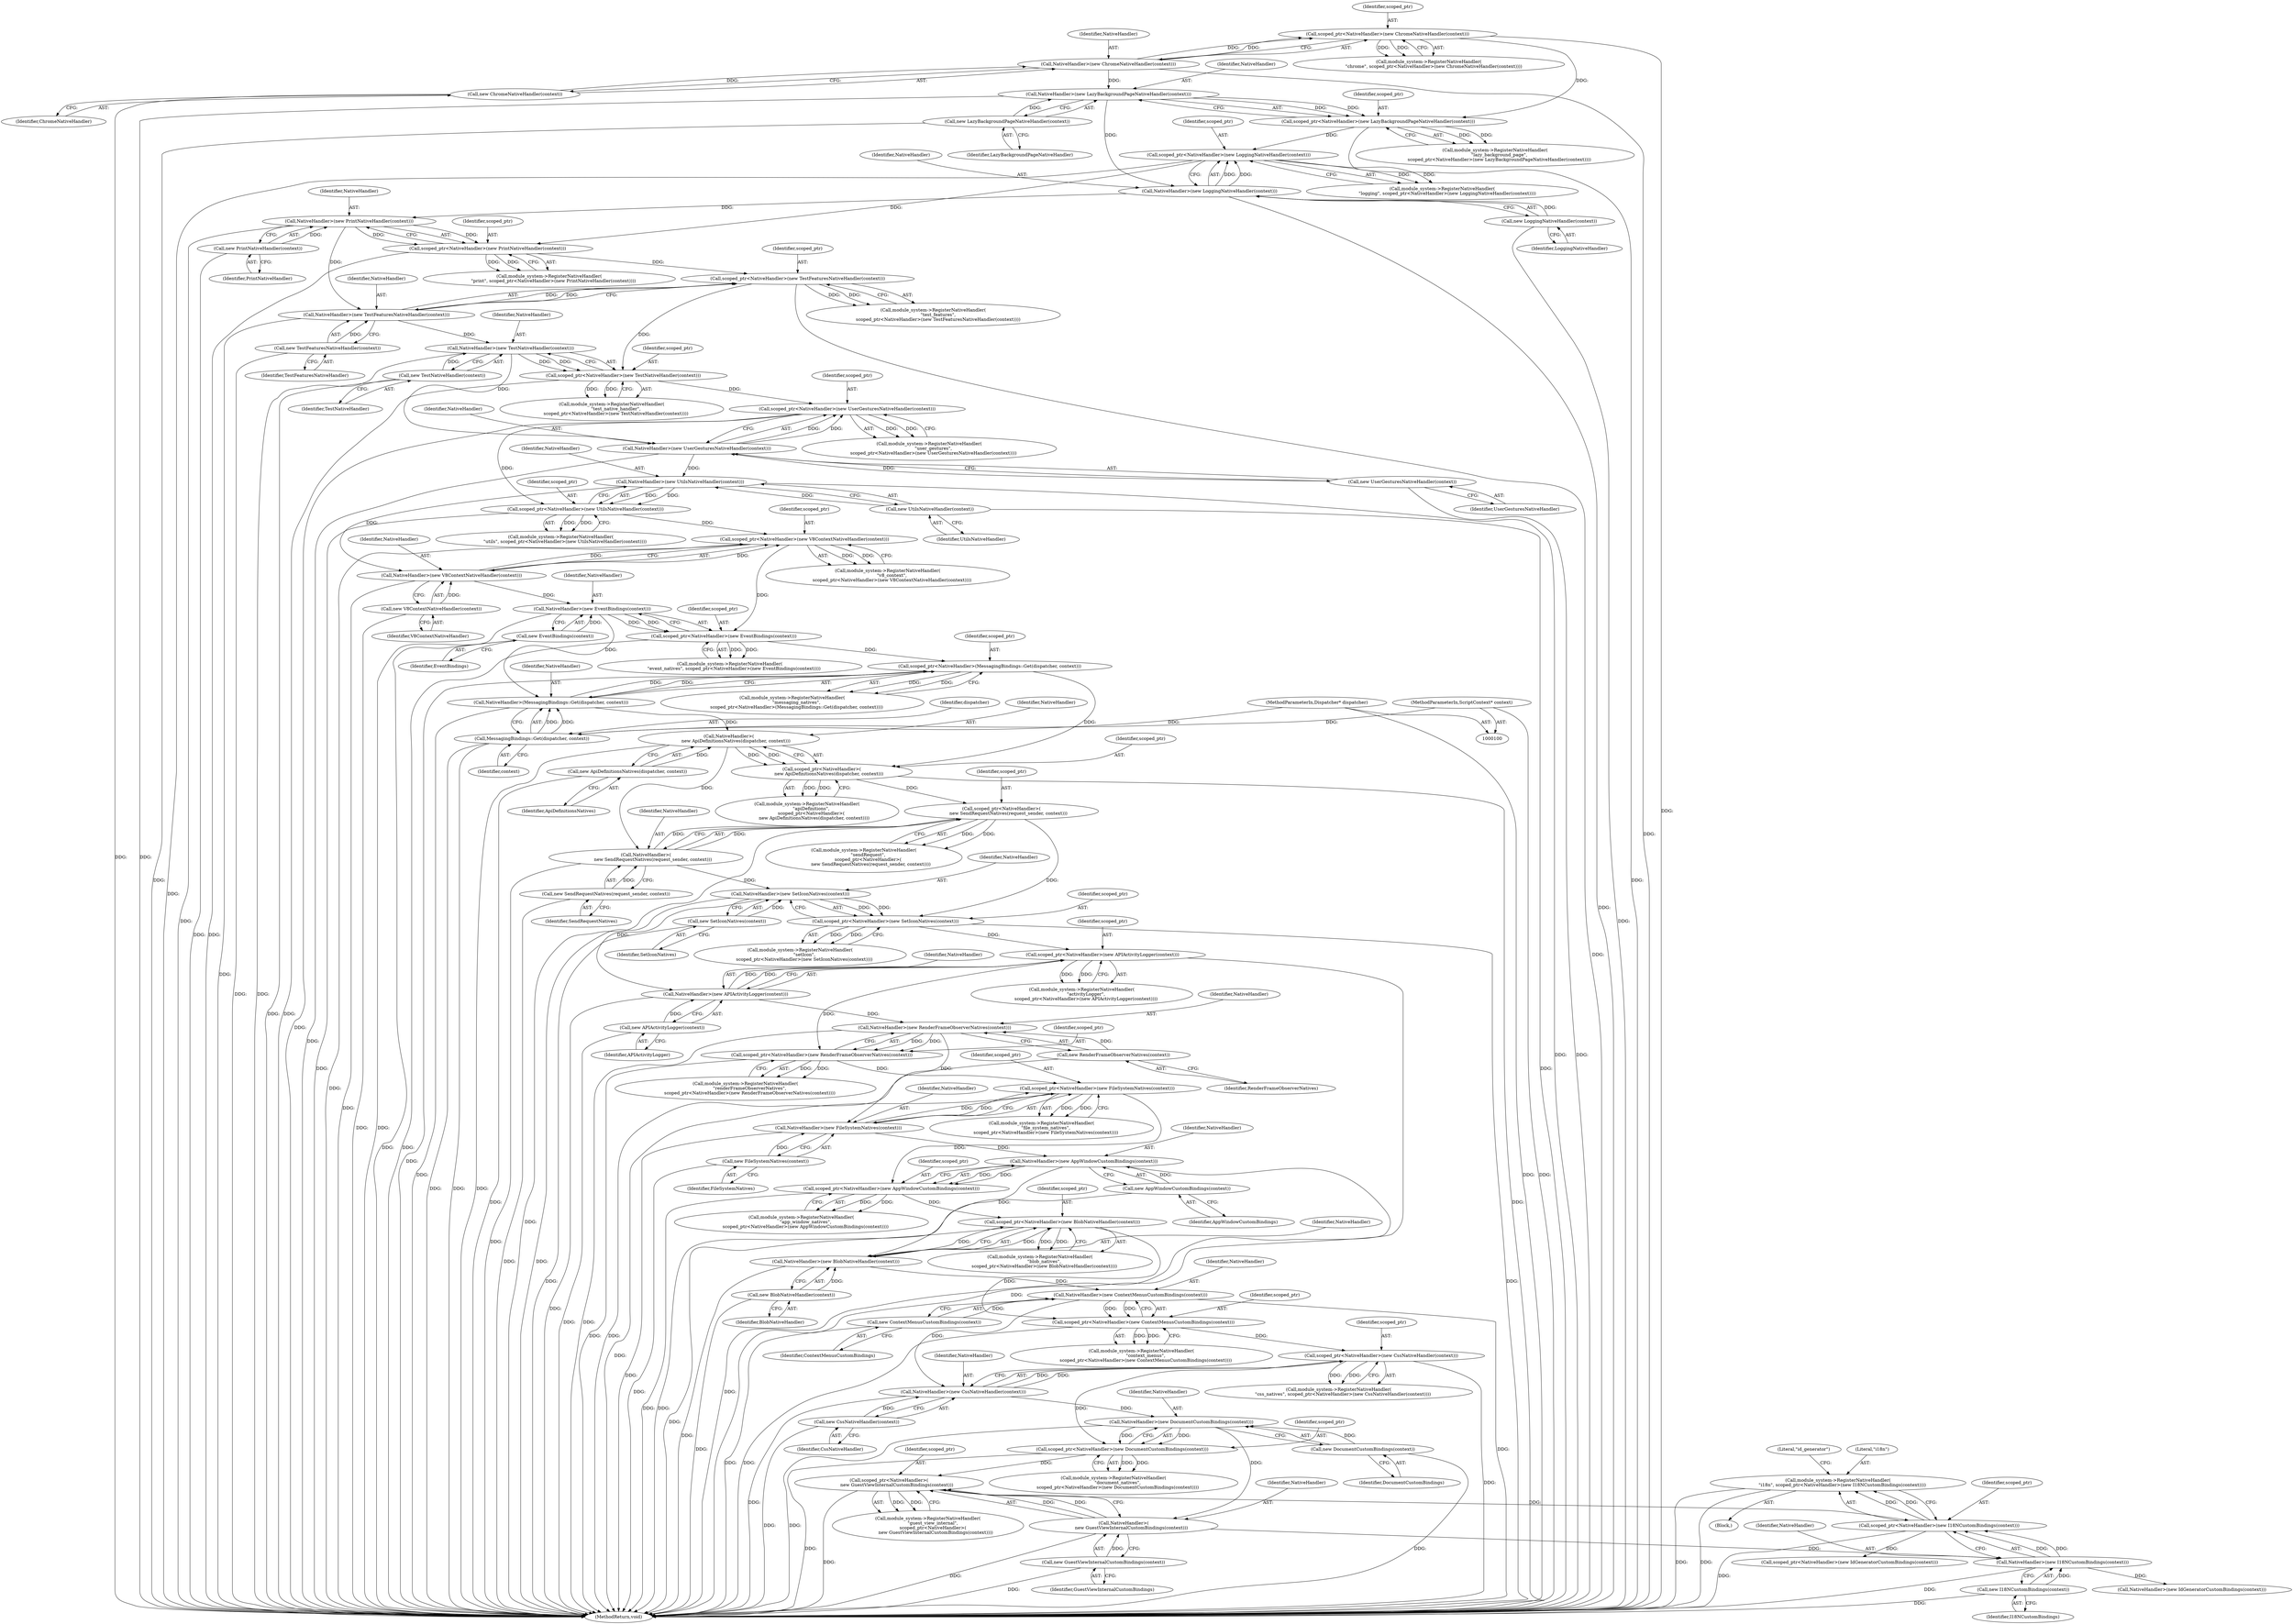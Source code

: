 digraph "0_Chrome_c0569cc04741cccf6548c2169fcc1609d958523f_3@API" {
"1000295" [label="(Call,module_system->RegisterNativeHandler(\n      \"i18n\", scoped_ptr<NativeHandler>(new I18NCustomBindings(context))))"];
"1000297" [label="(Call,scoped_ptr<NativeHandler>(new I18NCustomBindings(context)))"];
"1000289" [label="(Call,scoped_ptr<NativeHandler>(\n           new GuestViewInternalCustomBindings(context)))"];
"1000281" [label="(Call,scoped_ptr<NativeHandler>(new DocumentCustomBindings(context)))"];
"1000273" [label="(Call,scoped_ptr<NativeHandler>(new CssNativeHandler(context)))"];
"1000265" [label="(Call,scoped_ptr<NativeHandler>(new ContextMenusCustomBindings(context)))"];
"1000257" [label="(Call,scoped_ptr<NativeHandler>(new BlobNativeHandler(context)))"];
"1000249" [label="(Call,scoped_ptr<NativeHandler>(new AppWindowCustomBindings(context)))"];
"1000241" [label="(Call,scoped_ptr<NativeHandler>(new FileSystemNatives(context)))"];
"1000233" [label="(Call,scoped_ptr<NativeHandler>(new RenderFrameObserverNatives(context)))"];
"1000225" [label="(Call,scoped_ptr<NativeHandler>(new APIActivityLogger(context)))"];
"1000217" [label="(Call,scoped_ptr<NativeHandler>(new SetIconNatives(context)))"];
"1000209" [label="(Call,scoped_ptr<NativeHandler>(\n          new SendRequestNatives(request_sender, context)))"];
"1000201" [label="(Call,scoped_ptr<NativeHandler>(\n          new ApiDefinitionsNatives(dispatcher, context)))"];
"1000192" [label="(Call,scoped_ptr<NativeHandler>(MessagingBindings::Get(dispatcher, context)))"];
"1000184" [label="(Call,scoped_ptr<NativeHandler>(new EventBindings(context)))"];
"1000176" [label="(Call,scoped_ptr<NativeHandler>(new V8ContextNativeHandler(context)))"];
"1000168" [label="(Call,scoped_ptr<NativeHandler>(new UtilsNativeHandler(context)))"];
"1000160" [label="(Call,scoped_ptr<NativeHandler>(new UserGesturesNativeHandler(context)))"];
"1000152" [label="(Call,scoped_ptr<NativeHandler>(new TestNativeHandler(context)))"];
"1000144" [label="(Call,scoped_ptr<NativeHandler>(new TestFeaturesNativeHandler(context)))"];
"1000136" [label="(Call,scoped_ptr<NativeHandler>(new PrintNativeHandler(context)))"];
"1000125" [label="(Call,scoped_ptr<NativeHandler>(new LoggingNativeHandler(context)))"];
"1000117" [label="(Call,scoped_ptr<NativeHandler>(new LazyBackgroundPageNativeHandler(context)))"];
"1000109" [label="(Call,scoped_ptr<NativeHandler>(new ChromeNativeHandler(context)))"];
"1000111" [label="(Call,NativeHandler>(new ChromeNativeHandler(context)))"];
"1000113" [label="(Call,new ChromeNativeHandler(context))"];
"1000119" [label="(Call,NativeHandler>(new LazyBackgroundPageNativeHandler(context)))"];
"1000121" [label="(Call,new LazyBackgroundPageNativeHandler(context))"];
"1000127" [label="(Call,NativeHandler>(new LoggingNativeHandler(context)))"];
"1000129" [label="(Call,new LoggingNativeHandler(context))"];
"1000138" [label="(Call,NativeHandler>(new PrintNativeHandler(context)))"];
"1000140" [label="(Call,new PrintNativeHandler(context))"];
"1000146" [label="(Call,NativeHandler>(new TestFeaturesNativeHandler(context)))"];
"1000148" [label="(Call,new TestFeaturesNativeHandler(context))"];
"1000154" [label="(Call,NativeHandler>(new TestNativeHandler(context)))"];
"1000156" [label="(Call,new TestNativeHandler(context))"];
"1000162" [label="(Call,NativeHandler>(new UserGesturesNativeHandler(context)))"];
"1000164" [label="(Call,new UserGesturesNativeHandler(context))"];
"1000170" [label="(Call,NativeHandler>(new UtilsNativeHandler(context)))"];
"1000172" [label="(Call,new UtilsNativeHandler(context))"];
"1000178" [label="(Call,NativeHandler>(new V8ContextNativeHandler(context)))"];
"1000180" [label="(Call,new V8ContextNativeHandler(context))"];
"1000186" [label="(Call,NativeHandler>(new EventBindings(context)))"];
"1000188" [label="(Call,new EventBindings(context))"];
"1000194" [label="(Call,NativeHandler>(MessagingBindings::Get(dispatcher, context)))"];
"1000196" [label="(Call,MessagingBindings::Get(dispatcher, context))"];
"1000103" [label="(MethodParameterIn,Dispatcher* dispatcher)"];
"1000102" [label="(MethodParameterIn,ScriptContext* context)"];
"1000203" [label="(Call,NativeHandler>(\n          new ApiDefinitionsNatives(dispatcher, context)))"];
"1000205" [label="(Call,new ApiDefinitionsNatives(dispatcher, context))"];
"1000211" [label="(Call,NativeHandler>(\n          new SendRequestNatives(request_sender, context)))"];
"1000213" [label="(Call,new SendRequestNatives(request_sender, context))"];
"1000219" [label="(Call,NativeHandler>(new SetIconNatives(context)))"];
"1000221" [label="(Call,new SetIconNatives(context))"];
"1000227" [label="(Call,NativeHandler>(new APIActivityLogger(context)))"];
"1000229" [label="(Call,new APIActivityLogger(context))"];
"1000235" [label="(Call,NativeHandler>(new RenderFrameObserverNatives(context)))"];
"1000237" [label="(Call,new RenderFrameObserverNatives(context))"];
"1000243" [label="(Call,NativeHandler>(new FileSystemNatives(context)))"];
"1000245" [label="(Call,new FileSystemNatives(context))"];
"1000251" [label="(Call,NativeHandler>(new AppWindowCustomBindings(context)))"];
"1000253" [label="(Call,new AppWindowCustomBindings(context))"];
"1000259" [label="(Call,NativeHandler>(new BlobNativeHandler(context)))"];
"1000261" [label="(Call,new BlobNativeHandler(context))"];
"1000267" [label="(Call,NativeHandler>(new ContextMenusCustomBindings(context)))"];
"1000269" [label="(Call,new ContextMenusCustomBindings(context))"];
"1000275" [label="(Call,NativeHandler>(new CssNativeHandler(context)))"];
"1000277" [label="(Call,new CssNativeHandler(context))"];
"1000283" [label="(Call,NativeHandler>(new DocumentCustomBindings(context)))"];
"1000285" [label="(Call,new DocumentCustomBindings(context))"];
"1000291" [label="(Call,NativeHandler>(\n           new GuestViewInternalCustomBindings(context)))"];
"1000293" [label="(Call,new GuestViewInternalCustomBindings(context))"];
"1000299" [label="(Call,NativeHandler>(new I18NCustomBindings(context)))"];
"1000301" [label="(Call,new I18NCustomBindings(context))"];
"1000297" [label="(Call,scoped_ptr<NativeHandler>(new I18NCustomBindings(context)))"];
"1000230" [label="(Identifier,APIActivityLogger)"];
"1000217" [label="(Call,scoped_ptr<NativeHandler>(new SetIconNatives(context)))"];
"1000177" [label="(Identifier,scoped_ptr)"];
"1000126" [label="(Identifier,scoped_ptr)"];
"1000115" [label="(Call,module_system->RegisterNativeHandler(\n      \"lazy_background_page\",\n      scoped_ptr<NativeHandler>(new LazyBackgroundPageNativeHandler(context))))"];
"1000139" [label="(Identifier,NativeHandler)"];
"1000127" [label="(Call,NativeHandler>(new LoggingNativeHandler(context)))"];
"1000181" [label="(Identifier,V8ContextNativeHandler)"];
"1000113" [label="(Call,new ChromeNativeHandler(context))"];
"1000201" [label="(Call,scoped_ptr<NativeHandler>(\n          new ApiDefinitionsNatives(dispatcher, context)))"];
"1000149" [label="(Identifier,TestFeaturesNativeHandler)"];
"1000268" [label="(Identifier,NativeHandler)"];
"1000206" [label="(Identifier,ApiDefinitionsNatives)"];
"1000234" [label="(Identifier,scoped_ptr)"];
"1000209" [label="(Call,scoped_ptr<NativeHandler>(\n          new SendRequestNatives(request_sender, context)))"];
"1000182" [label="(Call,module_system->RegisterNativeHandler(\n      \"event_natives\", scoped_ptr<NativeHandler>(new EventBindings(context))))"];
"1000262" [label="(Identifier,BlobNativeHandler)"];
"1000295" [label="(Call,module_system->RegisterNativeHandler(\n      \"i18n\", scoped_ptr<NativeHandler>(new I18NCustomBindings(context))))"];
"1000157" [label="(Identifier,TestNativeHandler)"];
"1000259" [label="(Call,NativeHandler>(new BlobNativeHandler(context)))"];
"1000211" [label="(Call,NativeHandler>(\n          new SendRequestNatives(request_sender, context)))"];
"1000241" [label="(Call,scoped_ptr<NativeHandler>(new FileSystemNatives(context)))"];
"1000293" [label="(Call,new GuestViewInternalCustomBindings(context))"];
"1000253" [label="(Call,new AppWindowCustomBindings(context))"];
"1000221" [label="(Call,new SetIconNatives(context))"];
"1000277" [label="(Call,new CssNativeHandler(context))"];
"1000219" [label="(Call,NativeHandler>(new SetIconNatives(context)))"];
"1000158" [label="(Call,module_system->RegisterNativeHandler(\n      \"user_gestures\",\n      scoped_ptr<NativeHandler>(new UserGesturesNativeHandler(context))))"];
"1000199" [label="(Call,module_system->RegisterNativeHandler(\n      \"apiDefinitions\",\n      scoped_ptr<NativeHandler>(\n          new ApiDefinitionsNatives(dispatcher, context))))"];
"1000286" [label="(Identifier,DocumentCustomBindings)"];
"1000125" [label="(Call,scoped_ptr<NativeHandler>(new LoggingNativeHandler(context)))"];
"1000239" [label="(Call,module_system->RegisterNativeHandler(\n      \"file_system_natives\",\n      scoped_ptr<NativeHandler>(new FileSystemNatives(context))))"];
"1000204" [label="(Identifier,NativeHandler)"];
"1000238" [label="(Identifier,RenderFrameObserverNatives)"];
"1000184" [label="(Call,scoped_ptr<NativeHandler>(new EventBindings(context)))"];
"1000161" [label="(Identifier,scoped_ptr)"];
"1000144" [label="(Call,scoped_ptr<NativeHandler>(new TestFeaturesNativeHandler(context)))"];
"1000146" [label="(Call,NativeHandler>(new TestFeaturesNativeHandler(context)))"];
"1000178" [label="(Call,NativeHandler>(new V8ContextNativeHandler(context)))"];
"1000226" [label="(Identifier,scoped_ptr)"];
"1000110" [label="(Identifier,scoped_ptr)"];
"1000245" [label="(Call,new FileSystemNatives(context))"];
"1000243" [label="(Call,NativeHandler>(new FileSystemNatives(context)))"];
"1000203" [label="(Call,NativeHandler>(\n          new ApiDefinitionsNatives(dispatcher, context)))"];
"1000233" [label="(Call,scoped_ptr<NativeHandler>(new RenderFrameObserverNatives(context)))"];
"1000196" [label="(Call,MessagingBindings::Get(dispatcher, context))"];
"1000255" [label="(Call,module_system->RegisterNativeHandler(\n      \"blob_natives\",\n      scoped_ptr<NativeHandler>(new BlobNativeHandler(context))))"];
"1000187" [label="(Identifier,NativeHandler)"];
"1000119" [label="(Call,NativeHandler>(new LazyBackgroundPageNativeHandler(context)))"];
"1000292" [label="(Identifier,NativeHandler)"];
"1000294" [label="(Identifier,GuestViewInternalCustomBindings)"];
"1000265" [label="(Call,scoped_ptr<NativeHandler>(new ContextMenusCustomBindings(context)))"];
"1000228" [label="(Identifier,NativeHandler)"];
"1000225" [label="(Call,scoped_ptr<NativeHandler>(new APIActivityLogger(context)))"];
"1000269" [label="(Call,new ContextMenusCustomBindings(context))"];
"1000190" [label="(Call,module_system->RegisterNativeHandler(\n      \"messaging_natives\",\n      scoped_ptr<NativeHandler>(MessagingBindings::Get(dispatcher, context))))"];
"1000258" [label="(Identifier,scoped_ptr)"];
"1000251" [label="(Call,NativeHandler>(new AppWindowCustomBindings(context)))"];
"1000302" [label="(Identifier,I18NCustomBindings)"];
"1000166" [label="(Call,module_system->RegisterNativeHandler(\n      \"utils\", scoped_ptr<NativeHandler>(new UtilsNativeHandler(context))))"];
"1000160" [label="(Call,scoped_ptr<NativeHandler>(new UserGesturesNativeHandler(context)))"];
"1000129" [label="(Call,new LoggingNativeHandler(context))"];
"1000174" [label="(Call,module_system->RegisterNativeHandler(\n      \"v8_context\",\n      scoped_ptr<NativeHandler>(new V8ContextNativeHandler(context))))"];
"1000153" [label="(Identifier,scoped_ptr)"];
"1000223" [label="(Call,module_system->RegisterNativeHandler(\n      \"activityLogger\",\n      scoped_ptr<NativeHandler>(new APIActivityLogger(context))))"];
"1000235" [label="(Call,NativeHandler>(new RenderFrameObserverNatives(context)))"];
"1000304" [label="(Literal,\"id_generator\")"];
"1000130" [label="(Identifier,LoggingNativeHandler)"];
"1000170" [label="(Call,NativeHandler>(new UtilsNativeHandler(context)))"];
"1000242" [label="(Identifier,scoped_ptr)"];
"1000102" [label="(MethodParameterIn,ScriptContext* context)"];
"1000168" [label="(Call,scoped_ptr<NativeHandler>(new UtilsNativeHandler(context)))"];
"1000215" [label="(Call,module_system->RegisterNativeHandler(\n      \"setIcon\",\n      scoped_ptr<NativeHandler>(new SetIconNatives(context))))"];
"1000300" [label="(Identifier,NativeHandler)"];
"1000107" [label="(Call,module_system->RegisterNativeHandler(\n       \"chrome\", scoped_ptr<NativeHandler>(new ChromeNativeHandler(context))))"];
"1000188" [label="(Call,new EventBindings(context))"];
"1000291" [label="(Call,NativeHandler>(\n           new GuestViewInternalCustomBindings(context)))"];
"1000180" [label="(Call,new V8ContextNativeHandler(context))"];
"1000106" [label="(Block,)"];
"1000236" [label="(Identifier,NativeHandler)"];
"1000185" [label="(Identifier,scoped_ptr)"];
"1000275" [label="(Call,NativeHandler>(new CssNativeHandler(context)))"];
"1000252" [label="(Identifier,NativeHandler)"];
"1000218" [label="(Identifier,scoped_ptr)"];
"1000109" [label="(Call,scoped_ptr<NativeHandler>(new ChromeNativeHandler(context)))"];
"1000287" [label="(Call,module_system->RegisterNativeHandler(\n       \"guest_view_internal\",\n       scoped_ptr<NativeHandler>(\n           new GuestViewInternalCustomBindings(context))))"];
"1000267" [label="(Call,NativeHandler>(new ContextMenusCustomBindings(context)))"];
"1000154" [label="(Call,NativeHandler>(new TestNativeHandler(context)))"];
"1000112" [label="(Identifier,NativeHandler)"];
"1000193" [label="(Identifier,scoped_ptr)"];
"1000136" [label="(Call,scoped_ptr<NativeHandler>(new PrintNativeHandler(context)))"];
"1000263" [label="(Call,module_system->RegisterNativeHandler(\n      \"context_menus\",\n      scoped_ptr<NativeHandler>(new ContextMenusCustomBindings(context))))"];
"1000279" [label="(Call,module_system->RegisterNativeHandler(\n      \"document_natives\",\n      scoped_ptr<NativeHandler>(new DocumentCustomBindings(context))))"];
"1000118" [label="(Identifier,scoped_ptr)"];
"1000155" [label="(Identifier,NativeHandler)"];
"1000213" [label="(Call,new SendRequestNatives(request_sender, context))"];
"1000111" [label="(Call,NativeHandler>(new ChromeNativeHandler(context)))"];
"1000145" [label="(Identifier,scoped_ptr)"];
"1000137" [label="(Identifier,scoped_ptr)"];
"1000123" [label="(Call,module_system->RegisterNativeHandler(\n       \"logging\", scoped_ptr<NativeHandler>(new LoggingNativeHandler(context))))"];
"1000283" [label="(Call,NativeHandler>(new DocumentCustomBindings(context)))"];
"1000281" [label="(Call,scoped_ptr<NativeHandler>(new DocumentCustomBindings(context)))"];
"1000120" [label="(Identifier,NativeHandler)"];
"1000162" [label="(Call,NativeHandler>(new UserGesturesNativeHandler(context)))"];
"1000210" [label="(Identifier,scoped_ptr)"];
"1000261" [label="(Call,new BlobNativeHandler(context))"];
"1000117" [label="(Call,scoped_ptr<NativeHandler>(new LazyBackgroundPageNativeHandler(context)))"];
"1000212" [label="(Identifier,NativeHandler)"];
"1000276" [label="(Identifier,NativeHandler)"];
"1000152" [label="(Call,scoped_ptr<NativeHandler>(new TestNativeHandler(context)))"];
"1000301" [label="(Call,new I18NCustomBindings(context))"];
"1000273" [label="(Call,scoped_ptr<NativeHandler>(new CssNativeHandler(context)))"];
"1000164" [label="(Call,new UserGesturesNativeHandler(context))"];
"1000220" [label="(Identifier,NativeHandler)"];
"1000147" [label="(Identifier,NativeHandler)"];
"1000299" [label="(Call,NativeHandler>(new I18NCustomBindings(context)))"];
"1000195" [label="(Identifier,NativeHandler)"];
"1000298" [label="(Identifier,scoped_ptr)"];
"1000205" [label="(Call,new ApiDefinitionsNatives(dispatcher, context))"];
"1000247" [label="(Call,module_system->RegisterNativeHandler(\n      \"app_window_natives\",\n      scoped_ptr<NativeHandler>(new AppWindowCustomBindings(context))))"];
"1000140" [label="(Call,new PrintNativeHandler(context))"];
"1000192" [label="(Call,scoped_ptr<NativeHandler>(MessagingBindings::Get(dispatcher, context)))"];
"1000296" [label="(Literal,\"i18n\")"];
"1000271" [label="(Call,module_system->RegisterNativeHandler(\n      \"css_natives\", scoped_ptr<NativeHandler>(new CssNativeHandler(context))))"];
"1000179" [label="(Identifier,NativeHandler)"];
"1000169" [label="(Identifier,scoped_ptr)"];
"1000290" [label="(Identifier,scoped_ptr)"];
"1000134" [label="(Call,module_system->RegisterNativeHandler(\n      \"print\", scoped_ptr<NativeHandler>(new PrintNativeHandler(context))))"];
"1000222" [label="(Identifier,SetIconNatives)"];
"1000194" [label="(Call,NativeHandler>(MessagingBindings::Get(dispatcher, context)))"];
"1000207" [label="(Call,module_system->RegisterNativeHandler(\n      \"sendRequest\",\n      scoped_ptr<NativeHandler>(\n          new SendRequestNatives(request_sender, context))))"];
"1000128" [label="(Identifier,NativeHandler)"];
"1000103" [label="(MethodParameterIn,Dispatcher* dispatcher)"];
"1000278" [label="(Identifier,CssNativeHandler)"];
"1000250" [label="(Identifier,scoped_ptr)"];
"1000227" [label="(Call,NativeHandler>(new APIActivityLogger(context)))"];
"1000260" [label="(Identifier,NativeHandler)"];
"1000305" [label="(Call,scoped_ptr<NativeHandler>(new IdGeneratorCustomBindings(context)))"];
"1000186" [label="(Call,NativeHandler>(new EventBindings(context)))"];
"1000138" [label="(Call,NativeHandler>(new PrintNativeHandler(context)))"];
"1000114" [label="(Identifier,ChromeNativeHandler)"];
"1000171" [label="(Identifier,NativeHandler)"];
"1000156" [label="(Call,new TestNativeHandler(context))"];
"1000237" [label="(Call,new RenderFrameObserverNatives(context))"];
"1000121" [label="(Call,new LazyBackgroundPageNativeHandler(context))"];
"1000270" [label="(Identifier,ContextMenusCustomBindings)"];
"1000202" [label="(Identifier,scoped_ptr)"];
"1000173" [label="(Identifier,UtilsNativeHandler)"];
"1000172" [label="(Call,new UtilsNativeHandler(context))"];
"1000246" [label="(Identifier,FileSystemNatives)"];
"1000198" [label="(Identifier,context)"];
"1000122" [label="(Identifier,LazyBackgroundPageNativeHandler)"];
"1000141" [label="(Identifier,PrintNativeHandler)"];
"1000163" [label="(Identifier,NativeHandler)"];
"1000244" [label="(Identifier,NativeHandler)"];
"1000257" [label="(Call,scoped_ptr<NativeHandler>(new BlobNativeHandler(context)))"];
"1000148" [label="(Call,new TestFeaturesNativeHandler(context))"];
"1000176" [label="(Call,scoped_ptr<NativeHandler>(new V8ContextNativeHandler(context)))"];
"1000307" [label="(Call,NativeHandler>(new IdGeneratorCustomBindings(context)))"];
"1000197" [label="(Identifier,dispatcher)"];
"1000284" [label="(Identifier,NativeHandler)"];
"1000231" [label="(Call,module_system->RegisterNativeHandler(\n      \"renderFrameObserverNatives\",\n      scoped_ptr<NativeHandler>(new RenderFrameObserverNatives(context))))"];
"1000189" [label="(Identifier,EventBindings)"];
"1000214" [label="(Identifier,SendRequestNatives)"];
"1000266" [label="(Identifier,scoped_ptr)"];
"1000142" [label="(Call,module_system->RegisterNativeHandler(\n       \"test_features\",\n       scoped_ptr<NativeHandler>(new TestFeaturesNativeHandler(context))))"];
"1000249" [label="(Call,scoped_ptr<NativeHandler>(new AppWindowCustomBindings(context)))"];
"1000229" [label="(Call,new APIActivityLogger(context))"];
"1000285" [label="(Call,new DocumentCustomBindings(context))"];
"1000327" [label="(MethodReturn,void)"];
"1000165" [label="(Identifier,UserGesturesNativeHandler)"];
"1000289" [label="(Call,scoped_ptr<NativeHandler>(\n           new GuestViewInternalCustomBindings(context)))"];
"1000150" [label="(Call,module_system->RegisterNativeHandler(\n      \"test_native_handler\",\n      scoped_ptr<NativeHandler>(new TestNativeHandler(context))))"];
"1000254" [label="(Identifier,AppWindowCustomBindings)"];
"1000274" [label="(Identifier,scoped_ptr)"];
"1000282" [label="(Identifier,scoped_ptr)"];
"1000295" -> "1000106"  [label="AST: "];
"1000295" -> "1000297"  [label="CFG: "];
"1000296" -> "1000295"  [label="AST: "];
"1000297" -> "1000295"  [label="AST: "];
"1000304" -> "1000295"  [label="CFG: "];
"1000295" -> "1000327"  [label="DDG: "];
"1000295" -> "1000327"  [label="DDG: "];
"1000297" -> "1000295"  [label="DDG: "];
"1000297" -> "1000295"  [label="DDG: "];
"1000297" -> "1000299"  [label="CFG: "];
"1000298" -> "1000297"  [label="AST: "];
"1000299" -> "1000297"  [label="AST: "];
"1000297" -> "1000327"  [label="DDG: "];
"1000289" -> "1000297"  [label="DDG: "];
"1000299" -> "1000297"  [label="DDG: "];
"1000299" -> "1000297"  [label="DDG: "];
"1000297" -> "1000305"  [label="DDG: "];
"1000289" -> "1000287"  [label="AST: "];
"1000289" -> "1000291"  [label="CFG: "];
"1000290" -> "1000289"  [label="AST: "];
"1000291" -> "1000289"  [label="AST: "];
"1000287" -> "1000289"  [label="CFG: "];
"1000289" -> "1000327"  [label="DDG: "];
"1000289" -> "1000287"  [label="DDG: "];
"1000289" -> "1000287"  [label="DDG: "];
"1000281" -> "1000289"  [label="DDG: "];
"1000291" -> "1000289"  [label="DDG: "];
"1000291" -> "1000289"  [label="DDG: "];
"1000281" -> "1000279"  [label="AST: "];
"1000281" -> "1000283"  [label="CFG: "];
"1000282" -> "1000281"  [label="AST: "];
"1000283" -> "1000281"  [label="AST: "];
"1000279" -> "1000281"  [label="CFG: "];
"1000281" -> "1000327"  [label="DDG: "];
"1000281" -> "1000279"  [label="DDG: "];
"1000281" -> "1000279"  [label="DDG: "];
"1000273" -> "1000281"  [label="DDG: "];
"1000283" -> "1000281"  [label="DDG: "];
"1000283" -> "1000281"  [label="DDG: "];
"1000273" -> "1000271"  [label="AST: "];
"1000273" -> "1000275"  [label="CFG: "];
"1000274" -> "1000273"  [label="AST: "];
"1000275" -> "1000273"  [label="AST: "];
"1000271" -> "1000273"  [label="CFG: "];
"1000273" -> "1000327"  [label="DDG: "];
"1000273" -> "1000271"  [label="DDG: "];
"1000273" -> "1000271"  [label="DDG: "];
"1000265" -> "1000273"  [label="DDG: "];
"1000275" -> "1000273"  [label="DDG: "];
"1000275" -> "1000273"  [label="DDG: "];
"1000265" -> "1000263"  [label="AST: "];
"1000265" -> "1000267"  [label="CFG: "];
"1000266" -> "1000265"  [label="AST: "];
"1000267" -> "1000265"  [label="AST: "];
"1000263" -> "1000265"  [label="CFG: "];
"1000265" -> "1000327"  [label="DDG: "];
"1000265" -> "1000263"  [label="DDG: "];
"1000265" -> "1000263"  [label="DDG: "];
"1000257" -> "1000265"  [label="DDG: "];
"1000267" -> "1000265"  [label="DDG: "];
"1000267" -> "1000265"  [label="DDG: "];
"1000257" -> "1000255"  [label="AST: "];
"1000257" -> "1000259"  [label="CFG: "];
"1000258" -> "1000257"  [label="AST: "];
"1000259" -> "1000257"  [label="AST: "];
"1000255" -> "1000257"  [label="CFG: "];
"1000257" -> "1000327"  [label="DDG: "];
"1000257" -> "1000255"  [label="DDG: "];
"1000257" -> "1000255"  [label="DDG: "];
"1000249" -> "1000257"  [label="DDG: "];
"1000259" -> "1000257"  [label="DDG: "];
"1000259" -> "1000257"  [label="DDG: "];
"1000249" -> "1000247"  [label="AST: "];
"1000249" -> "1000251"  [label="CFG: "];
"1000250" -> "1000249"  [label="AST: "];
"1000251" -> "1000249"  [label="AST: "];
"1000247" -> "1000249"  [label="CFG: "];
"1000249" -> "1000327"  [label="DDG: "];
"1000249" -> "1000247"  [label="DDG: "];
"1000249" -> "1000247"  [label="DDG: "];
"1000241" -> "1000249"  [label="DDG: "];
"1000251" -> "1000249"  [label="DDG: "];
"1000251" -> "1000249"  [label="DDG: "];
"1000241" -> "1000239"  [label="AST: "];
"1000241" -> "1000243"  [label="CFG: "];
"1000242" -> "1000241"  [label="AST: "];
"1000243" -> "1000241"  [label="AST: "];
"1000239" -> "1000241"  [label="CFG: "];
"1000241" -> "1000327"  [label="DDG: "];
"1000241" -> "1000239"  [label="DDG: "];
"1000241" -> "1000239"  [label="DDG: "];
"1000233" -> "1000241"  [label="DDG: "];
"1000243" -> "1000241"  [label="DDG: "];
"1000243" -> "1000241"  [label="DDG: "];
"1000233" -> "1000231"  [label="AST: "];
"1000233" -> "1000235"  [label="CFG: "];
"1000234" -> "1000233"  [label="AST: "];
"1000235" -> "1000233"  [label="AST: "];
"1000231" -> "1000233"  [label="CFG: "];
"1000233" -> "1000327"  [label="DDG: "];
"1000233" -> "1000231"  [label="DDG: "];
"1000233" -> "1000231"  [label="DDG: "];
"1000225" -> "1000233"  [label="DDG: "];
"1000235" -> "1000233"  [label="DDG: "];
"1000235" -> "1000233"  [label="DDG: "];
"1000225" -> "1000223"  [label="AST: "];
"1000225" -> "1000227"  [label="CFG: "];
"1000226" -> "1000225"  [label="AST: "];
"1000227" -> "1000225"  [label="AST: "];
"1000223" -> "1000225"  [label="CFG: "];
"1000225" -> "1000327"  [label="DDG: "];
"1000225" -> "1000223"  [label="DDG: "];
"1000225" -> "1000223"  [label="DDG: "];
"1000217" -> "1000225"  [label="DDG: "];
"1000227" -> "1000225"  [label="DDG: "];
"1000227" -> "1000225"  [label="DDG: "];
"1000217" -> "1000215"  [label="AST: "];
"1000217" -> "1000219"  [label="CFG: "];
"1000218" -> "1000217"  [label="AST: "];
"1000219" -> "1000217"  [label="AST: "];
"1000215" -> "1000217"  [label="CFG: "];
"1000217" -> "1000327"  [label="DDG: "];
"1000217" -> "1000215"  [label="DDG: "];
"1000217" -> "1000215"  [label="DDG: "];
"1000209" -> "1000217"  [label="DDG: "];
"1000219" -> "1000217"  [label="DDG: "];
"1000219" -> "1000217"  [label="DDG: "];
"1000209" -> "1000207"  [label="AST: "];
"1000209" -> "1000211"  [label="CFG: "];
"1000210" -> "1000209"  [label="AST: "];
"1000211" -> "1000209"  [label="AST: "];
"1000207" -> "1000209"  [label="CFG: "];
"1000209" -> "1000327"  [label="DDG: "];
"1000209" -> "1000207"  [label="DDG: "];
"1000209" -> "1000207"  [label="DDG: "];
"1000201" -> "1000209"  [label="DDG: "];
"1000211" -> "1000209"  [label="DDG: "];
"1000211" -> "1000209"  [label="DDG: "];
"1000201" -> "1000199"  [label="AST: "];
"1000201" -> "1000203"  [label="CFG: "];
"1000202" -> "1000201"  [label="AST: "];
"1000203" -> "1000201"  [label="AST: "];
"1000199" -> "1000201"  [label="CFG: "];
"1000201" -> "1000327"  [label="DDG: "];
"1000201" -> "1000199"  [label="DDG: "];
"1000201" -> "1000199"  [label="DDG: "];
"1000192" -> "1000201"  [label="DDG: "];
"1000203" -> "1000201"  [label="DDG: "];
"1000203" -> "1000201"  [label="DDG: "];
"1000192" -> "1000190"  [label="AST: "];
"1000192" -> "1000194"  [label="CFG: "];
"1000193" -> "1000192"  [label="AST: "];
"1000194" -> "1000192"  [label="AST: "];
"1000190" -> "1000192"  [label="CFG: "];
"1000192" -> "1000327"  [label="DDG: "];
"1000192" -> "1000190"  [label="DDG: "];
"1000192" -> "1000190"  [label="DDG: "];
"1000184" -> "1000192"  [label="DDG: "];
"1000194" -> "1000192"  [label="DDG: "];
"1000194" -> "1000192"  [label="DDG: "];
"1000184" -> "1000182"  [label="AST: "];
"1000184" -> "1000186"  [label="CFG: "];
"1000185" -> "1000184"  [label="AST: "];
"1000186" -> "1000184"  [label="AST: "];
"1000182" -> "1000184"  [label="CFG: "];
"1000184" -> "1000327"  [label="DDG: "];
"1000184" -> "1000182"  [label="DDG: "];
"1000184" -> "1000182"  [label="DDG: "];
"1000176" -> "1000184"  [label="DDG: "];
"1000186" -> "1000184"  [label="DDG: "];
"1000186" -> "1000184"  [label="DDG: "];
"1000176" -> "1000174"  [label="AST: "];
"1000176" -> "1000178"  [label="CFG: "];
"1000177" -> "1000176"  [label="AST: "];
"1000178" -> "1000176"  [label="AST: "];
"1000174" -> "1000176"  [label="CFG: "];
"1000176" -> "1000327"  [label="DDG: "];
"1000176" -> "1000174"  [label="DDG: "];
"1000176" -> "1000174"  [label="DDG: "];
"1000168" -> "1000176"  [label="DDG: "];
"1000178" -> "1000176"  [label="DDG: "];
"1000178" -> "1000176"  [label="DDG: "];
"1000168" -> "1000166"  [label="AST: "];
"1000168" -> "1000170"  [label="CFG: "];
"1000169" -> "1000168"  [label="AST: "];
"1000170" -> "1000168"  [label="AST: "];
"1000166" -> "1000168"  [label="CFG: "];
"1000168" -> "1000327"  [label="DDG: "];
"1000168" -> "1000166"  [label="DDG: "];
"1000168" -> "1000166"  [label="DDG: "];
"1000160" -> "1000168"  [label="DDG: "];
"1000170" -> "1000168"  [label="DDG: "];
"1000170" -> "1000168"  [label="DDG: "];
"1000160" -> "1000158"  [label="AST: "];
"1000160" -> "1000162"  [label="CFG: "];
"1000161" -> "1000160"  [label="AST: "];
"1000162" -> "1000160"  [label="AST: "];
"1000158" -> "1000160"  [label="CFG: "];
"1000160" -> "1000327"  [label="DDG: "];
"1000160" -> "1000158"  [label="DDG: "];
"1000160" -> "1000158"  [label="DDG: "];
"1000152" -> "1000160"  [label="DDG: "];
"1000162" -> "1000160"  [label="DDG: "];
"1000162" -> "1000160"  [label="DDG: "];
"1000152" -> "1000150"  [label="AST: "];
"1000152" -> "1000154"  [label="CFG: "];
"1000153" -> "1000152"  [label="AST: "];
"1000154" -> "1000152"  [label="AST: "];
"1000150" -> "1000152"  [label="CFG: "];
"1000152" -> "1000327"  [label="DDG: "];
"1000152" -> "1000150"  [label="DDG: "];
"1000152" -> "1000150"  [label="DDG: "];
"1000144" -> "1000152"  [label="DDG: "];
"1000154" -> "1000152"  [label="DDG: "];
"1000154" -> "1000152"  [label="DDG: "];
"1000144" -> "1000142"  [label="AST: "];
"1000144" -> "1000146"  [label="CFG: "];
"1000145" -> "1000144"  [label="AST: "];
"1000146" -> "1000144"  [label="AST: "];
"1000142" -> "1000144"  [label="CFG: "];
"1000144" -> "1000327"  [label="DDG: "];
"1000144" -> "1000142"  [label="DDG: "];
"1000144" -> "1000142"  [label="DDG: "];
"1000136" -> "1000144"  [label="DDG: "];
"1000146" -> "1000144"  [label="DDG: "];
"1000146" -> "1000144"  [label="DDG: "];
"1000136" -> "1000134"  [label="AST: "];
"1000136" -> "1000138"  [label="CFG: "];
"1000137" -> "1000136"  [label="AST: "];
"1000138" -> "1000136"  [label="AST: "];
"1000134" -> "1000136"  [label="CFG: "];
"1000136" -> "1000327"  [label="DDG: "];
"1000136" -> "1000134"  [label="DDG: "];
"1000136" -> "1000134"  [label="DDG: "];
"1000125" -> "1000136"  [label="DDG: "];
"1000138" -> "1000136"  [label="DDG: "];
"1000138" -> "1000136"  [label="DDG: "];
"1000125" -> "1000123"  [label="AST: "];
"1000125" -> "1000127"  [label="CFG: "];
"1000126" -> "1000125"  [label="AST: "];
"1000127" -> "1000125"  [label="AST: "];
"1000123" -> "1000125"  [label="CFG: "];
"1000125" -> "1000327"  [label="DDG: "];
"1000125" -> "1000123"  [label="DDG: "];
"1000125" -> "1000123"  [label="DDG: "];
"1000117" -> "1000125"  [label="DDG: "];
"1000127" -> "1000125"  [label="DDG: "];
"1000127" -> "1000125"  [label="DDG: "];
"1000117" -> "1000115"  [label="AST: "];
"1000117" -> "1000119"  [label="CFG: "];
"1000118" -> "1000117"  [label="AST: "];
"1000119" -> "1000117"  [label="AST: "];
"1000115" -> "1000117"  [label="CFG: "];
"1000117" -> "1000327"  [label="DDG: "];
"1000117" -> "1000115"  [label="DDG: "];
"1000117" -> "1000115"  [label="DDG: "];
"1000109" -> "1000117"  [label="DDG: "];
"1000119" -> "1000117"  [label="DDG: "];
"1000119" -> "1000117"  [label="DDG: "];
"1000109" -> "1000107"  [label="AST: "];
"1000109" -> "1000111"  [label="CFG: "];
"1000110" -> "1000109"  [label="AST: "];
"1000111" -> "1000109"  [label="AST: "];
"1000107" -> "1000109"  [label="CFG: "];
"1000109" -> "1000327"  [label="DDG: "];
"1000109" -> "1000107"  [label="DDG: "];
"1000109" -> "1000107"  [label="DDG: "];
"1000111" -> "1000109"  [label="DDG: "];
"1000111" -> "1000109"  [label="DDG: "];
"1000111" -> "1000113"  [label="CFG: "];
"1000112" -> "1000111"  [label="AST: "];
"1000113" -> "1000111"  [label="AST: "];
"1000111" -> "1000327"  [label="DDG: "];
"1000113" -> "1000111"  [label="DDG: "];
"1000111" -> "1000119"  [label="DDG: "];
"1000113" -> "1000114"  [label="CFG: "];
"1000114" -> "1000113"  [label="AST: "];
"1000113" -> "1000327"  [label="DDG: "];
"1000119" -> "1000121"  [label="CFG: "];
"1000120" -> "1000119"  [label="AST: "];
"1000121" -> "1000119"  [label="AST: "];
"1000119" -> "1000327"  [label="DDG: "];
"1000121" -> "1000119"  [label="DDG: "];
"1000119" -> "1000127"  [label="DDG: "];
"1000121" -> "1000122"  [label="CFG: "];
"1000122" -> "1000121"  [label="AST: "];
"1000121" -> "1000327"  [label="DDG: "];
"1000127" -> "1000129"  [label="CFG: "];
"1000128" -> "1000127"  [label="AST: "];
"1000129" -> "1000127"  [label="AST: "];
"1000127" -> "1000327"  [label="DDG: "];
"1000129" -> "1000127"  [label="DDG: "];
"1000127" -> "1000138"  [label="DDG: "];
"1000129" -> "1000130"  [label="CFG: "];
"1000130" -> "1000129"  [label="AST: "];
"1000129" -> "1000327"  [label="DDG: "];
"1000138" -> "1000140"  [label="CFG: "];
"1000139" -> "1000138"  [label="AST: "];
"1000140" -> "1000138"  [label="AST: "];
"1000138" -> "1000327"  [label="DDG: "];
"1000140" -> "1000138"  [label="DDG: "];
"1000138" -> "1000146"  [label="DDG: "];
"1000140" -> "1000141"  [label="CFG: "];
"1000141" -> "1000140"  [label="AST: "];
"1000140" -> "1000327"  [label="DDG: "];
"1000146" -> "1000148"  [label="CFG: "];
"1000147" -> "1000146"  [label="AST: "];
"1000148" -> "1000146"  [label="AST: "];
"1000146" -> "1000327"  [label="DDG: "];
"1000148" -> "1000146"  [label="DDG: "];
"1000146" -> "1000154"  [label="DDG: "];
"1000148" -> "1000149"  [label="CFG: "];
"1000149" -> "1000148"  [label="AST: "];
"1000148" -> "1000327"  [label="DDG: "];
"1000154" -> "1000156"  [label="CFG: "];
"1000155" -> "1000154"  [label="AST: "];
"1000156" -> "1000154"  [label="AST: "];
"1000154" -> "1000327"  [label="DDG: "];
"1000156" -> "1000154"  [label="DDG: "];
"1000154" -> "1000162"  [label="DDG: "];
"1000156" -> "1000157"  [label="CFG: "];
"1000157" -> "1000156"  [label="AST: "];
"1000156" -> "1000327"  [label="DDG: "];
"1000162" -> "1000164"  [label="CFG: "];
"1000163" -> "1000162"  [label="AST: "];
"1000164" -> "1000162"  [label="AST: "];
"1000162" -> "1000327"  [label="DDG: "];
"1000164" -> "1000162"  [label="DDG: "];
"1000162" -> "1000170"  [label="DDG: "];
"1000164" -> "1000165"  [label="CFG: "];
"1000165" -> "1000164"  [label="AST: "];
"1000164" -> "1000327"  [label="DDG: "];
"1000170" -> "1000172"  [label="CFG: "];
"1000171" -> "1000170"  [label="AST: "];
"1000172" -> "1000170"  [label="AST: "];
"1000170" -> "1000327"  [label="DDG: "];
"1000172" -> "1000170"  [label="DDG: "];
"1000170" -> "1000178"  [label="DDG: "];
"1000172" -> "1000173"  [label="CFG: "];
"1000173" -> "1000172"  [label="AST: "];
"1000172" -> "1000327"  [label="DDG: "];
"1000178" -> "1000180"  [label="CFG: "];
"1000179" -> "1000178"  [label="AST: "];
"1000180" -> "1000178"  [label="AST: "];
"1000178" -> "1000327"  [label="DDG: "];
"1000180" -> "1000178"  [label="DDG: "];
"1000178" -> "1000186"  [label="DDG: "];
"1000180" -> "1000181"  [label="CFG: "];
"1000181" -> "1000180"  [label="AST: "];
"1000180" -> "1000327"  [label="DDG: "];
"1000186" -> "1000188"  [label="CFG: "];
"1000187" -> "1000186"  [label="AST: "];
"1000188" -> "1000186"  [label="AST: "];
"1000186" -> "1000327"  [label="DDG: "];
"1000188" -> "1000186"  [label="DDG: "];
"1000186" -> "1000194"  [label="DDG: "];
"1000188" -> "1000189"  [label="CFG: "];
"1000189" -> "1000188"  [label="AST: "];
"1000188" -> "1000327"  [label="DDG: "];
"1000194" -> "1000196"  [label="CFG: "];
"1000195" -> "1000194"  [label="AST: "];
"1000196" -> "1000194"  [label="AST: "];
"1000194" -> "1000327"  [label="DDG: "];
"1000196" -> "1000194"  [label="DDG: "];
"1000196" -> "1000194"  [label="DDG: "];
"1000194" -> "1000203"  [label="DDG: "];
"1000196" -> "1000198"  [label="CFG: "];
"1000197" -> "1000196"  [label="AST: "];
"1000198" -> "1000196"  [label="AST: "];
"1000196" -> "1000327"  [label="DDG: "];
"1000196" -> "1000327"  [label="DDG: "];
"1000103" -> "1000196"  [label="DDG: "];
"1000102" -> "1000196"  [label="DDG: "];
"1000103" -> "1000100"  [label="AST: "];
"1000103" -> "1000327"  [label="DDG: "];
"1000102" -> "1000100"  [label="AST: "];
"1000102" -> "1000327"  [label="DDG: "];
"1000203" -> "1000205"  [label="CFG: "];
"1000204" -> "1000203"  [label="AST: "];
"1000205" -> "1000203"  [label="AST: "];
"1000203" -> "1000327"  [label="DDG: "];
"1000205" -> "1000203"  [label="DDG: "];
"1000203" -> "1000211"  [label="DDG: "];
"1000205" -> "1000206"  [label="CFG: "];
"1000206" -> "1000205"  [label="AST: "];
"1000205" -> "1000327"  [label="DDG: "];
"1000211" -> "1000213"  [label="CFG: "];
"1000212" -> "1000211"  [label="AST: "];
"1000213" -> "1000211"  [label="AST: "];
"1000211" -> "1000327"  [label="DDG: "];
"1000213" -> "1000211"  [label="DDG: "];
"1000211" -> "1000219"  [label="DDG: "];
"1000213" -> "1000214"  [label="CFG: "];
"1000214" -> "1000213"  [label="AST: "];
"1000213" -> "1000327"  [label="DDG: "];
"1000219" -> "1000221"  [label="CFG: "];
"1000220" -> "1000219"  [label="AST: "];
"1000221" -> "1000219"  [label="AST: "];
"1000219" -> "1000327"  [label="DDG: "];
"1000221" -> "1000219"  [label="DDG: "];
"1000219" -> "1000227"  [label="DDG: "];
"1000221" -> "1000222"  [label="CFG: "];
"1000222" -> "1000221"  [label="AST: "];
"1000221" -> "1000327"  [label="DDG: "];
"1000227" -> "1000229"  [label="CFG: "];
"1000228" -> "1000227"  [label="AST: "];
"1000229" -> "1000227"  [label="AST: "];
"1000227" -> "1000327"  [label="DDG: "];
"1000229" -> "1000227"  [label="DDG: "];
"1000227" -> "1000235"  [label="DDG: "];
"1000229" -> "1000230"  [label="CFG: "];
"1000230" -> "1000229"  [label="AST: "];
"1000229" -> "1000327"  [label="DDG: "];
"1000235" -> "1000237"  [label="CFG: "];
"1000236" -> "1000235"  [label="AST: "];
"1000237" -> "1000235"  [label="AST: "];
"1000235" -> "1000327"  [label="DDG: "];
"1000237" -> "1000235"  [label="DDG: "];
"1000235" -> "1000243"  [label="DDG: "];
"1000237" -> "1000238"  [label="CFG: "];
"1000238" -> "1000237"  [label="AST: "];
"1000237" -> "1000327"  [label="DDG: "];
"1000243" -> "1000245"  [label="CFG: "];
"1000244" -> "1000243"  [label="AST: "];
"1000245" -> "1000243"  [label="AST: "];
"1000243" -> "1000327"  [label="DDG: "];
"1000245" -> "1000243"  [label="DDG: "];
"1000243" -> "1000251"  [label="DDG: "];
"1000245" -> "1000246"  [label="CFG: "];
"1000246" -> "1000245"  [label="AST: "];
"1000245" -> "1000327"  [label="DDG: "];
"1000251" -> "1000253"  [label="CFG: "];
"1000252" -> "1000251"  [label="AST: "];
"1000253" -> "1000251"  [label="AST: "];
"1000251" -> "1000327"  [label="DDG: "];
"1000253" -> "1000251"  [label="DDG: "];
"1000251" -> "1000259"  [label="DDG: "];
"1000253" -> "1000254"  [label="CFG: "];
"1000254" -> "1000253"  [label="AST: "];
"1000253" -> "1000327"  [label="DDG: "];
"1000259" -> "1000261"  [label="CFG: "];
"1000260" -> "1000259"  [label="AST: "];
"1000261" -> "1000259"  [label="AST: "];
"1000259" -> "1000327"  [label="DDG: "];
"1000261" -> "1000259"  [label="DDG: "];
"1000259" -> "1000267"  [label="DDG: "];
"1000261" -> "1000262"  [label="CFG: "];
"1000262" -> "1000261"  [label="AST: "];
"1000261" -> "1000327"  [label="DDG: "];
"1000267" -> "1000269"  [label="CFG: "];
"1000268" -> "1000267"  [label="AST: "];
"1000269" -> "1000267"  [label="AST: "];
"1000267" -> "1000327"  [label="DDG: "];
"1000269" -> "1000267"  [label="DDG: "];
"1000267" -> "1000275"  [label="DDG: "];
"1000269" -> "1000270"  [label="CFG: "];
"1000270" -> "1000269"  [label="AST: "];
"1000269" -> "1000327"  [label="DDG: "];
"1000275" -> "1000277"  [label="CFG: "];
"1000276" -> "1000275"  [label="AST: "];
"1000277" -> "1000275"  [label="AST: "];
"1000275" -> "1000327"  [label="DDG: "];
"1000277" -> "1000275"  [label="DDG: "];
"1000275" -> "1000283"  [label="DDG: "];
"1000277" -> "1000278"  [label="CFG: "];
"1000278" -> "1000277"  [label="AST: "];
"1000277" -> "1000327"  [label="DDG: "];
"1000283" -> "1000285"  [label="CFG: "];
"1000284" -> "1000283"  [label="AST: "];
"1000285" -> "1000283"  [label="AST: "];
"1000283" -> "1000327"  [label="DDG: "];
"1000285" -> "1000283"  [label="DDG: "];
"1000283" -> "1000291"  [label="DDG: "];
"1000285" -> "1000286"  [label="CFG: "];
"1000286" -> "1000285"  [label="AST: "];
"1000285" -> "1000327"  [label="DDG: "];
"1000291" -> "1000293"  [label="CFG: "];
"1000292" -> "1000291"  [label="AST: "];
"1000293" -> "1000291"  [label="AST: "];
"1000291" -> "1000327"  [label="DDG: "];
"1000293" -> "1000291"  [label="DDG: "];
"1000291" -> "1000299"  [label="DDG: "];
"1000293" -> "1000294"  [label="CFG: "];
"1000294" -> "1000293"  [label="AST: "];
"1000293" -> "1000327"  [label="DDG: "];
"1000299" -> "1000301"  [label="CFG: "];
"1000300" -> "1000299"  [label="AST: "];
"1000301" -> "1000299"  [label="AST: "];
"1000299" -> "1000327"  [label="DDG: "];
"1000301" -> "1000299"  [label="DDG: "];
"1000299" -> "1000307"  [label="DDG: "];
"1000301" -> "1000302"  [label="CFG: "];
"1000302" -> "1000301"  [label="AST: "];
"1000301" -> "1000327"  [label="DDG: "];
}
